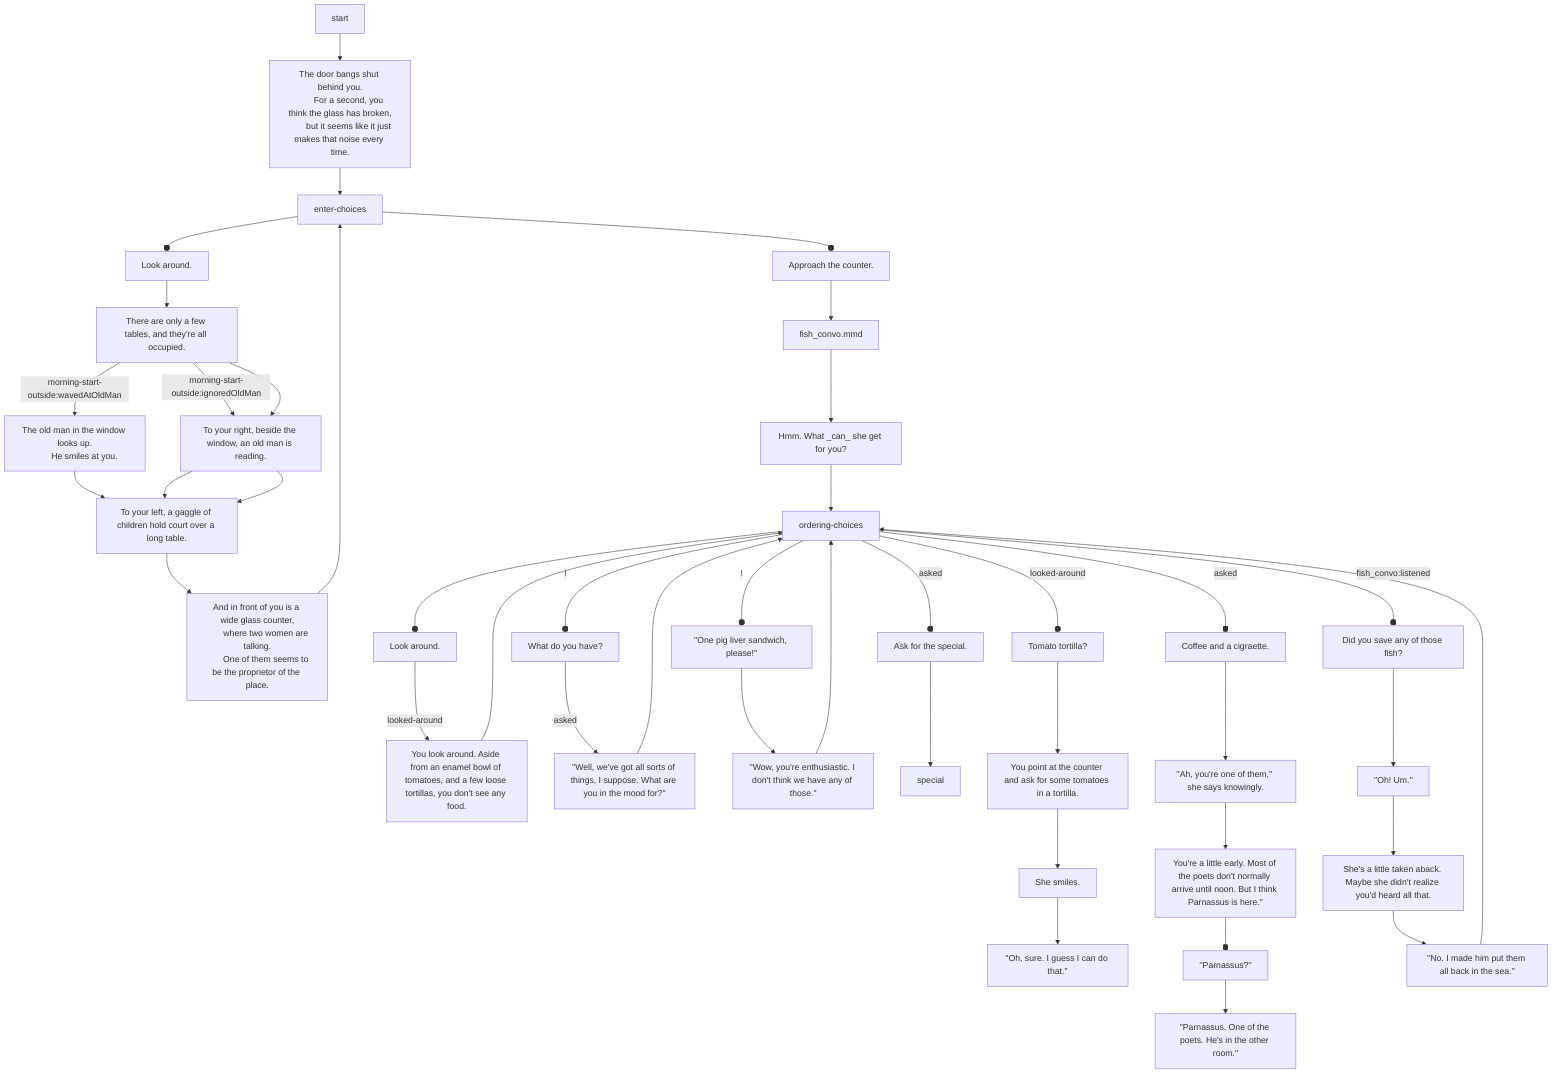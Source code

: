 flowchart TD

    start --> a[
        The door bangs shut behind you.
        For a second, you think the glass has broken,
        but it seems like it just makes that noise every time.
    ] --> enter-choices

    enter-choices --o a1[Look around.] --> b
    enter-choices --o a2[Approach the counter.] --> fish_convo.mmd

    b[There are only a few tables, and they're all occupied.]
    
    b --> |morning-start-outside:wavedAtOldMan| ba[
        The old man in the window looks up.
        He smiles at you.
    ] --> c

    b --> |morning-start-outside:ignoredOldMan| bb[
        The old man in the window looks up at you,
        his eyebrows raised.
    ] --> c

    b --> bb[
        To your right, beside the window, an old man is reading.
    ] --> c

    c[To your left, a gaggle of children hold court over a long table.]
    --> d[
        And in front of you is a wide glass counter,
        where two women are talking.
        One of them seems to be the proprietor of the place.
    ] --> enter-choices

    fish_convo.mmd --> fc[Hmm. What _can_ she get for you?] --> ordering-choices

    ordering-choices --o o1[Look around.] -- looked-around --> look-around[You look around. Aside from an enamel bowl of tomatoes, and a few loose tortillas, you don't see any food.] --> ordering-choices
    ordering-choices -- ! --o o2[What do you have?] -- asked--> ask-her[''Well, we've got all sorts of things, I suppose. What are you in the mood for?''] --> ordering-choices
    ordering-choices -- ! --o o3[''One pig liver sandwich, please!''] --> liver[''Wow, you're enthusiastic. I don't think we have any of those.''] --> ordering-choices
    ordering-choices -- asked --o o4[Ask for the special.] --> special
    ordering-choices -- looked-around --o o5[Tomato tortilla?] --> tom-tot[You point at the counter and ask for some tomatoes in a tortilla.] --> tom-tot2[She smiles.] --> tom-tot3[''Oh, sure. I guess I can do that.'']
    ordering-choices -- asked --o o6[Coffee and a cigraette.] --> french-breakfast[''Ah, you're one of them,'' she says knowingly.] --> fb2[You're a little early. Most of the poets don't normally arrive until noon. But I think Parnassus is here.''] --o fb3[''Parnassus?''] --> fb4[''Parnassus. One of the poets. He's in the other room.'']
    ordering-choices -- fish_convo:listened --o o7[Did you save any of those fish?] --> fish[''Oh! Um.''] --> fish2[She's a little taken aback. Maybe she didn't realize you'd heard all that.] --> fish3[''No. I made him put them all back in the sea.''] --> ordering-choices


    %% once you've ordered, you have to choose where to sit.
    %% and I have to make it really easy to go take your food outside and be alone.
    %% but difficult/rewarding to sit down with some rando